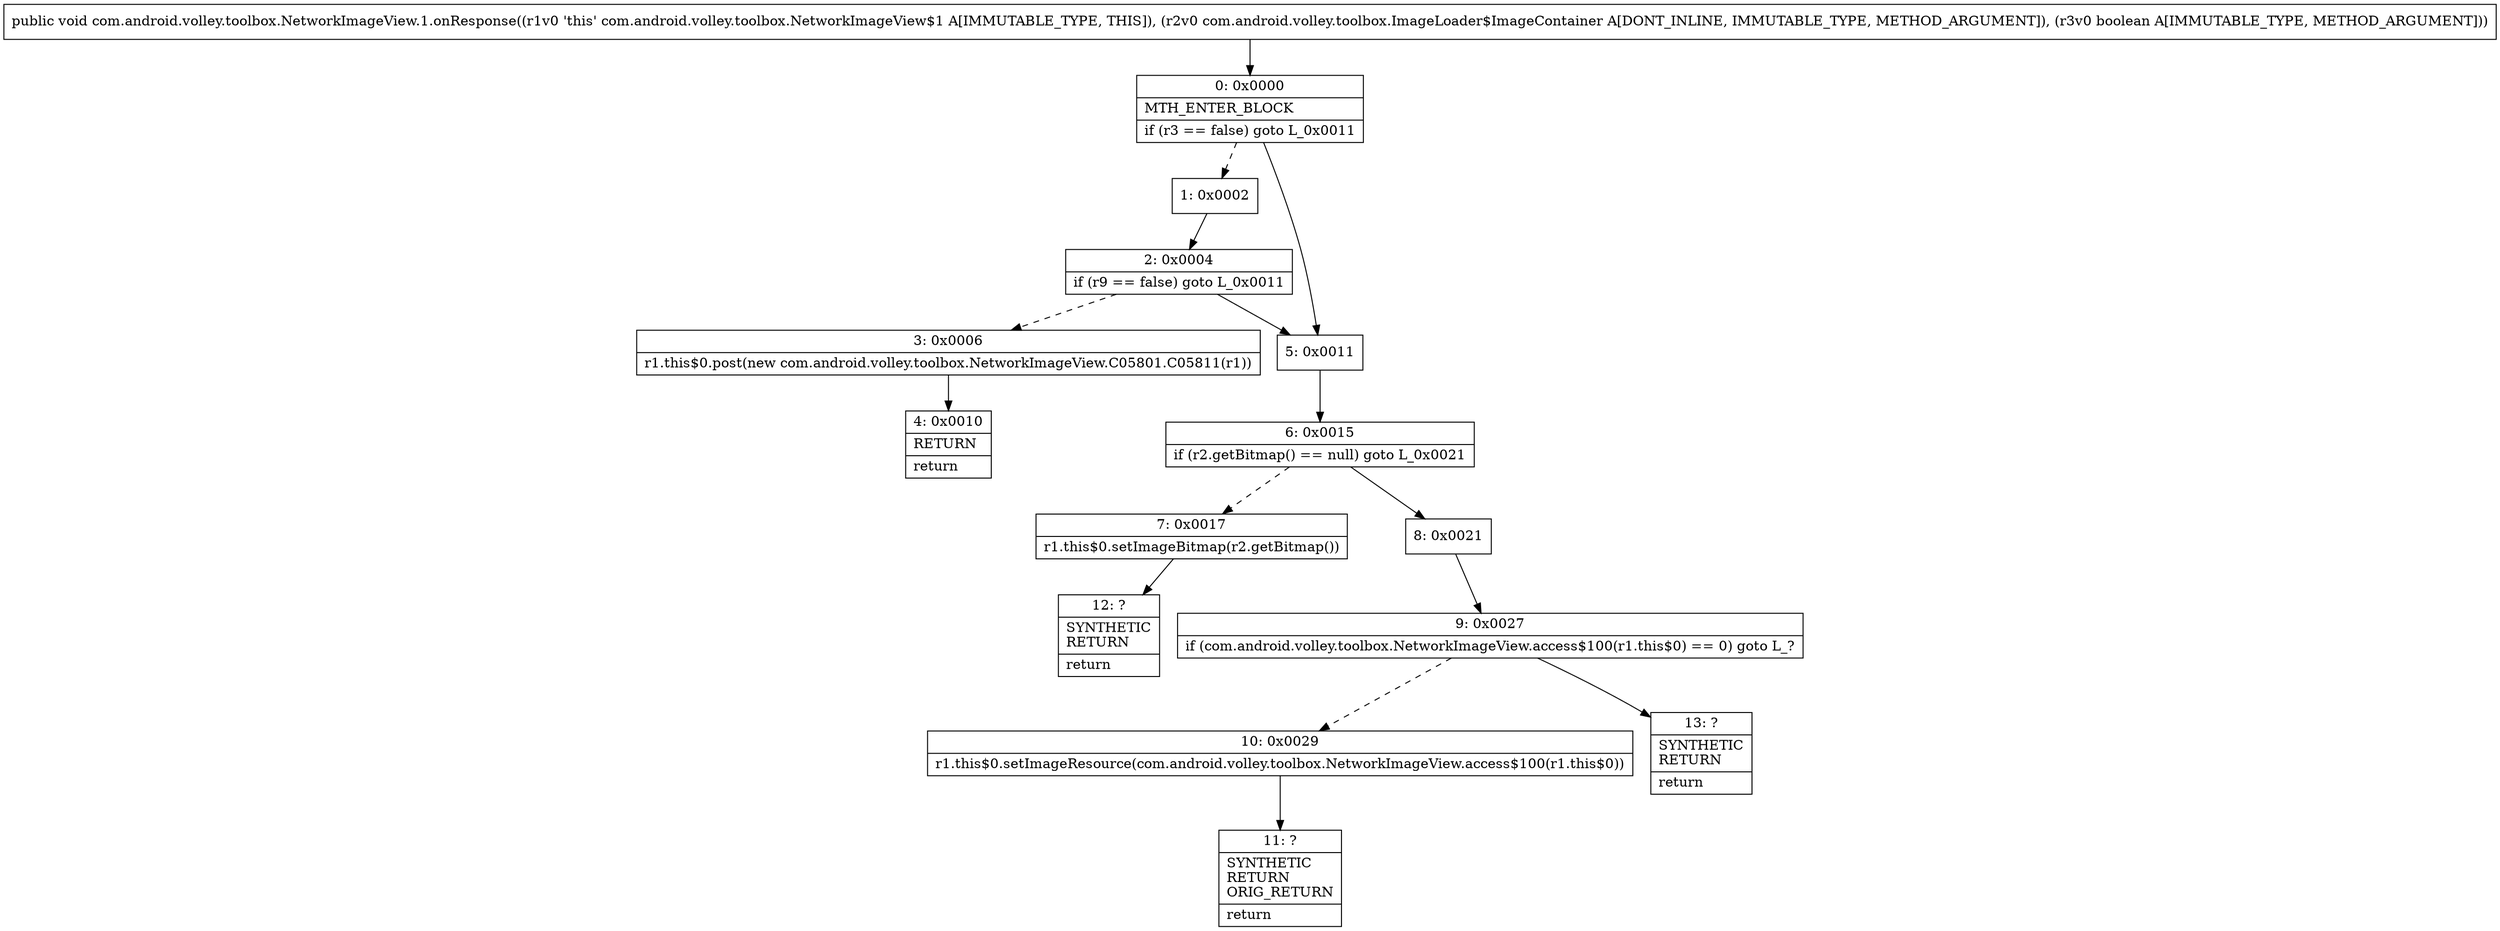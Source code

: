digraph "CFG forcom.android.volley.toolbox.NetworkImageView.1.onResponse(Lcom\/android\/volley\/toolbox\/ImageLoader$ImageContainer;Z)V" {
Node_0 [shape=record,label="{0\:\ 0x0000|MTH_ENTER_BLOCK\l|if (r3 == false) goto L_0x0011\l}"];
Node_1 [shape=record,label="{1\:\ 0x0002}"];
Node_2 [shape=record,label="{2\:\ 0x0004|if (r9 == false) goto L_0x0011\l}"];
Node_3 [shape=record,label="{3\:\ 0x0006|r1.this$0.post(new com.android.volley.toolbox.NetworkImageView.C05801.C05811(r1))\l}"];
Node_4 [shape=record,label="{4\:\ 0x0010|RETURN\l|return\l}"];
Node_5 [shape=record,label="{5\:\ 0x0011}"];
Node_6 [shape=record,label="{6\:\ 0x0015|if (r2.getBitmap() == null) goto L_0x0021\l}"];
Node_7 [shape=record,label="{7\:\ 0x0017|r1.this$0.setImageBitmap(r2.getBitmap())\l}"];
Node_8 [shape=record,label="{8\:\ 0x0021}"];
Node_9 [shape=record,label="{9\:\ 0x0027|if (com.android.volley.toolbox.NetworkImageView.access$100(r1.this$0) == 0) goto L_?\l}"];
Node_10 [shape=record,label="{10\:\ 0x0029|r1.this$0.setImageResource(com.android.volley.toolbox.NetworkImageView.access$100(r1.this$0))\l}"];
Node_11 [shape=record,label="{11\:\ ?|SYNTHETIC\lRETURN\lORIG_RETURN\l|return\l}"];
Node_12 [shape=record,label="{12\:\ ?|SYNTHETIC\lRETURN\l|return\l}"];
Node_13 [shape=record,label="{13\:\ ?|SYNTHETIC\lRETURN\l|return\l}"];
MethodNode[shape=record,label="{public void com.android.volley.toolbox.NetworkImageView.1.onResponse((r1v0 'this' com.android.volley.toolbox.NetworkImageView$1 A[IMMUTABLE_TYPE, THIS]), (r2v0 com.android.volley.toolbox.ImageLoader$ImageContainer A[DONT_INLINE, IMMUTABLE_TYPE, METHOD_ARGUMENT]), (r3v0 boolean A[IMMUTABLE_TYPE, METHOD_ARGUMENT])) }"];
MethodNode -> Node_0;
Node_0 -> Node_1[style=dashed];
Node_0 -> Node_5;
Node_1 -> Node_2;
Node_2 -> Node_3[style=dashed];
Node_2 -> Node_5;
Node_3 -> Node_4;
Node_5 -> Node_6;
Node_6 -> Node_7[style=dashed];
Node_6 -> Node_8;
Node_7 -> Node_12;
Node_8 -> Node_9;
Node_9 -> Node_10[style=dashed];
Node_9 -> Node_13;
Node_10 -> Node_11;
}

